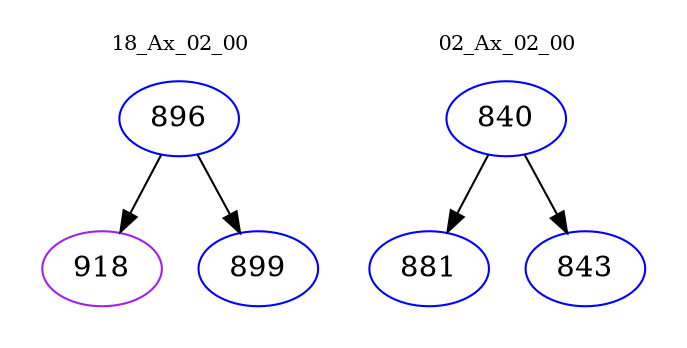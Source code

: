 digraph{
subgraph cluster_0 {
color = white
label = "18_Ax_02_00";
fontsize=10;
T0_896 [label="896", color="blue"]
T0_896 -> T0_918 [color="black"]
T0_918 [label="918", color="purple"]
T0_896 -> T0_899 [color="black"]
T0_899 [label="899", color="blue"]
}
subgraph cluster_1 {
color = white
label = "02_Ax_02_00";
fontsize=10;
T1_840 [label="840", color="blue"]
T1_840 -> T1_881 [color="black"]
T1_881 [label="881", color="blue"]
T1_840 -> T1_843 [color="black"]
T1_843 [label="843", color="blue"]
}
}
